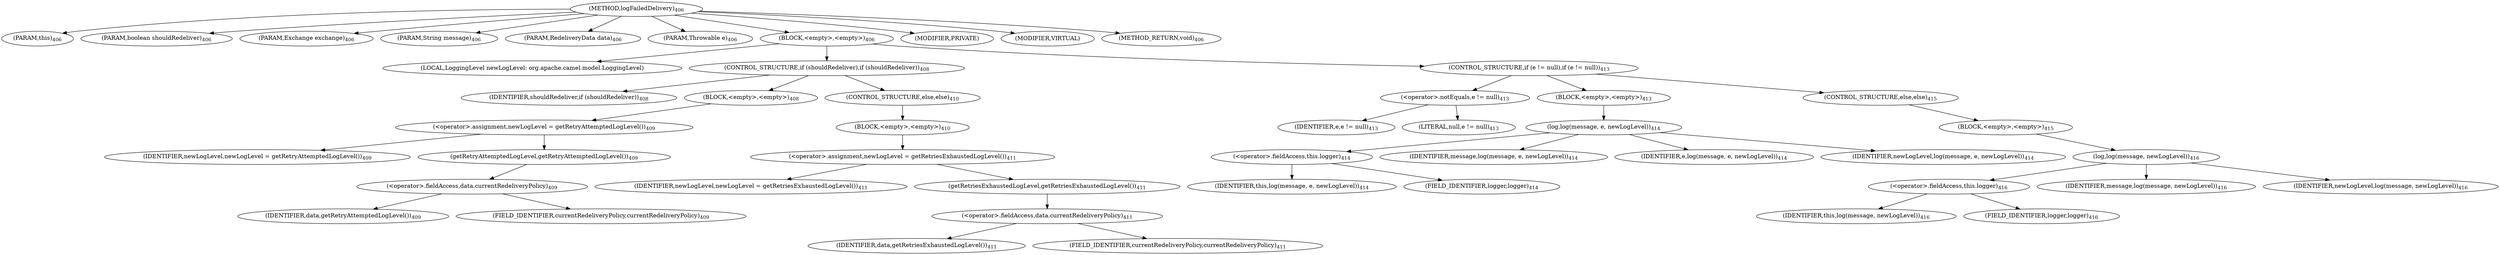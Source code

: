 digraph "logFailedDelivery" {  
"971" [label = <(METHOD,logFailedDelivery)<SUB>406</SUB>> ]
"972" [label = <(PARAM,this)<SUB>406</SUB>> ]
"973" [label = <(PARAM,boolean shouldRedeliver)<SUB>406</SUB>> ]
"974" [label = <(PARAM,Exchange exchange)<SUB>406</SUB>> ]
"975" [label = <(PARAM,String message)<SUB>406</SUB>> ]
"976" [label = <(PARAM,RedeliveryData data)<SUB>406</SUB>> ]
"977" [label = <(PARAM,Throwable e)<SUB>406</SUB>> ]
"978" [label = <(BLOCK,&lt;empty&gt;,&lt;empty&gt;)<SUB>406</SUB>> ]
"979" [label = <(LOCAL,LoggingLevel newLogLevel: org.apache.camel.model.LoggingLevel)> ]
"980" [label = <(CONTROL_STRUCTURE,if (shouldRedeliver),if (shouldRedeliver))<SUB>408</SUB>> ]
"981" [label = <(IDENTIFIER,shouldRedeliver,if (shouldRedeliver))<SUB>408</SUB>> ]
"982" [label = <(BLOCK,&lt;empty&gt;,&lt;empty&gt;)<SUB>408</SUB>> ]
"983" [label = <(&lt;operator&gt;.assignment,newLogLevel = getRetryAttemptedLogLevel())<SUB>409</SUB>> ]
"984" [label = <(IDENTIFIER,newLogLevel,newLogLevel = getRetryAttemptedLogLevel())<SUB>409</SUB>> ]
"985" [label = <(getRetryAttemptedLogLevel,getRetryAttemptedLogLevel())<SUB>409</SUB>> ]
"986" [label = <(&lt;operator&gt;.fieldAccess,data.currentRedeliveryPolicy)<SUB>409</SUB>> ]
"987" [label = <(IDENTIFIER,data,getRetryAttemptedLogLevel())<SUB>409</SUB>> ]
"988" [label = <(FIELD_IDENTIFIER,currentRedeliveryPolicy,currentRedeliveryPolicy)<SUB>409</SUB>> ]
"989" [label = <(CONTROL_STRUCTURE,else,else)<SUB>410</SUB>> ]
"990" [label = <(BLOCK,&lt;empty&gt;,&lt;empty&gt;)<SUB>410</SUB>> ]
"991" [label = <(&lt;operator&gt;.assignment,newLogLevel = getRetriesExhaustedLogLevel())<SUB>411</SUB>> ]
"992" [label = <(IDENTIFIER,newLogLevel,newLogLevel = getRetriesExhaustedLogLevel())<SUB>411</SUB>> ]
"993" [label = <(getRetriesExhaustedLogLevel,getRetriesExhaustedLogLevel())<SUB>411</SUB>> ]
"994" [label = <(&lt;operator&gt;.fieldAccess,data.currentRedeliveryPolicy)<SUB>411</SUB>> ]
"995" [label = <(IDENTIFIER,data,getRetriesExhaustedLogLevel())<SUB>411</SUB>> ]
"996" [label = <(FIELD_IDENTIFIER,currentRedeliveryPolicy,currentRedeliveryPolicy)<SUB>411</SUB>> ]
"997" [label = <(CONTROL_STRUCTURE,if (e != null),if (e != null))<SUB>413</SUB>> ]
"998" [label = <(&lt;operator&gt;.notEquals,e != null)<SUB>413</SUB>> ]
"999" [label = <(IDENTIFIER,e,e != null)<SUB>413</SUB>> ]
"1000" [label = <(LITERAL,null,e != null)<SUB>413</SUB>> ]
"1001" [label = <(BLOCK,&lt;empty&gt;,&lt;empty&gt;)<SUB>413</SUB>> ]
"1002" [label = <(log,log(message, e, newLogLevel))<SUB>414</SUB>> ]
"1003" [label = <(&lt;operator&gt;.fieldAccess,this.logger)<SUB>414</SUB>> ]
"1004" [label = <(IDENTIFIER,this,log(message, e, newLogLevel))<SUB>414</SUB>> ]
"1005" [label = <(FIELD_IDENTIFIER,logger,logger)<SUB>414</SUB>> ]
"1006" [label = <(IDENTIFIER,message,log(message, e, newLogLevel))<SUB>414</SUB>> ]
"1007" [label = <(IDENTIFIER,e,log(message, e, newLogLevel))<SUB>414</SUB>> ]
"1008" [label = <(IDENTIFIER,newLogLevel,log(message, e, newLogLevel))<SUB>414</SUB>> ]
"1009" [label = <(CONTROL_STRUCTURE,else,else)<SUB>415</SUB>> ]
"1010" [label = <(BLOCK,&lt;empty&gt;,&lt;empty&gt;)<SUB>415</SUB>> ]
"1011" [label = <(log,log(message, newLogLevel))<SUB>416</SUB>> ]
"1012" [label = <(&lt;operator&gt;.fieldAccess,this.logger)<SUB>416</SUB>> ]
"1013" [label = <(IDENTIFIER,this,log(message, newLogLevel))<SUB>416</SUB>> ]
"1014" [label = <(FIELD_IDENTIFIER,logger,logger)<SUB>416</SUB>> ]
"1015" [label = <(IDENTIFIER,message,log(message, newLogLevel))<SUB>416</SUB>> ]
"1016" [label = <(IDENTIFIER,newLogLevel,log(message, newLogLevel))<SUB>416</SUB>> ]
"1017" [label = <(MODIFIER,PRIVATE)> ]
"1018" [label = <(MODIFIER,VIRTUAL)> ]
"1019" [label = <(METHOD_RETURN,void)<SUB>406</SUB>> ]
  "971" -> "972" 
  "971" -> "973" 
  "971" -> "974" 
  "971" -> "975" 
  "971" -> "976" 
  "971" -> "977" 
  "971" -> "978" 
  "971" -> "1017" 
  "971" -> "1018" 
  "971" -> "1019" 
  "978" -> "979" 
  "978" -> "980" 
  "978" -> "997" 
  "980" -> "981" 
  "980" -> "982" 
  "980" -> "989" 
  "982" -> "983" 
  "983" -> "984" 
  "983" -> "985" 
  "985" -> "986" 
  "986" -> "987" 
  "986" -> "988" 
  "989" -> "990" 
  "990" -> "991" 
  "991" -> "992" 
  "991" -> "993" 
  "993" -> "994" 
  "994" -> "995" 
  "994" -> "996" 
  "997" -> "998" 
  "997" -> "1001" 
  "997" -> "1009" 
  "998" -> "999" 
  "998" -> "1000" 
  "1001" -> "1002" 
  "1002" -> "1003" 
  "1002" -> "1006" 
  "1002" -> "1007" 
  "1002" -> "1008" 
  "1003" -> "1004" 
  "1003" -> "1005" 
  "1009" -> "1010" 
  "1010" -> "1011" 
  "1011" -> "1012" 
  "1011" -> "1015" 
  "1011" -> "1016" 
  "1012" -> "1013" 
  "1012" -> "1014" 
}
